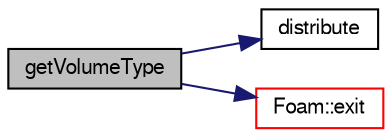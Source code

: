 digraph "getVolumeType"
{
  bgcolor="transparent";
  edge [fontname="FreeSans",fontsize="10",labelfontname="FreeSans",labelfontsize="10"];
  node [fontname="FreeSans",fontsize="10",shape=record];
  rankdir="LR";
  Node811 [label="getVolumeType",height=0.2,width=0.4,color="black", fillcolor="grey75", style="filled", fontcolor="black"];
  Node811 -> Node812 [color="midnightblue",fontsize="10",style="solid",fontname="FreeSans"];
  Node812 [label="distribute",height=0.2,width=0.4,color="black",URL="$a25242.html#a30b981a389a43e4853d4dec45e4e5edb",tooltip="Set bounds of surface. Bounds currently set as list of. "];
  Node811 -> Node813 [color="midnightblue",fontsize="10",style="solid",fontname="FreeSans"];
  Node813 [label="Foam::exit",height=0.2,width=0.4,color="red",URL="$a21124.html#a06ca7250d8e89caf05243ec094843642"];
}
